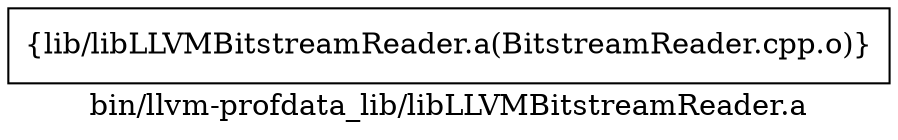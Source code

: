 digraph "bin/llvm-profdata_lib/libLLVMBitstreamReader.a" {
	label="bin/llvm-profdata_lib/libLLVMBitstreamReader.a";
	rankdir=LR;

	Node0x56430c6c2f58 [shape=record,shape=box,group=0,label="{lib/libLLVMBitstreamReader.a(BitstreamReader.cpp.o)}"];
}
